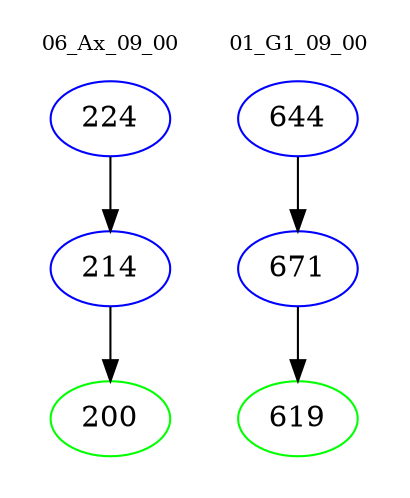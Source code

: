 digraph{
subgraph cluster_0 {
color = white
label = "06_Ax_09_00";
fontsize=10;
T0_224 [label="224", color="blue"]
T0_224 -> T0_214 [color="black"]
T0_214 [label="214", color="blue"]
T0_214 -> T0_200 [color="black"]
T0_200 [label="200", color="green"]
}
subgraph cluster_1 {
color = white
label = "01_G1_09_00";
fontsize=10;
T1_644 [label="644", color="blue"]
T1_644 -> T1_671 [color="black"]
T1_671 [label="671", color="blue"]
T1_671 -> T1_619 [color="black"]
T1_619 [label="619", color="green"]
}
}
